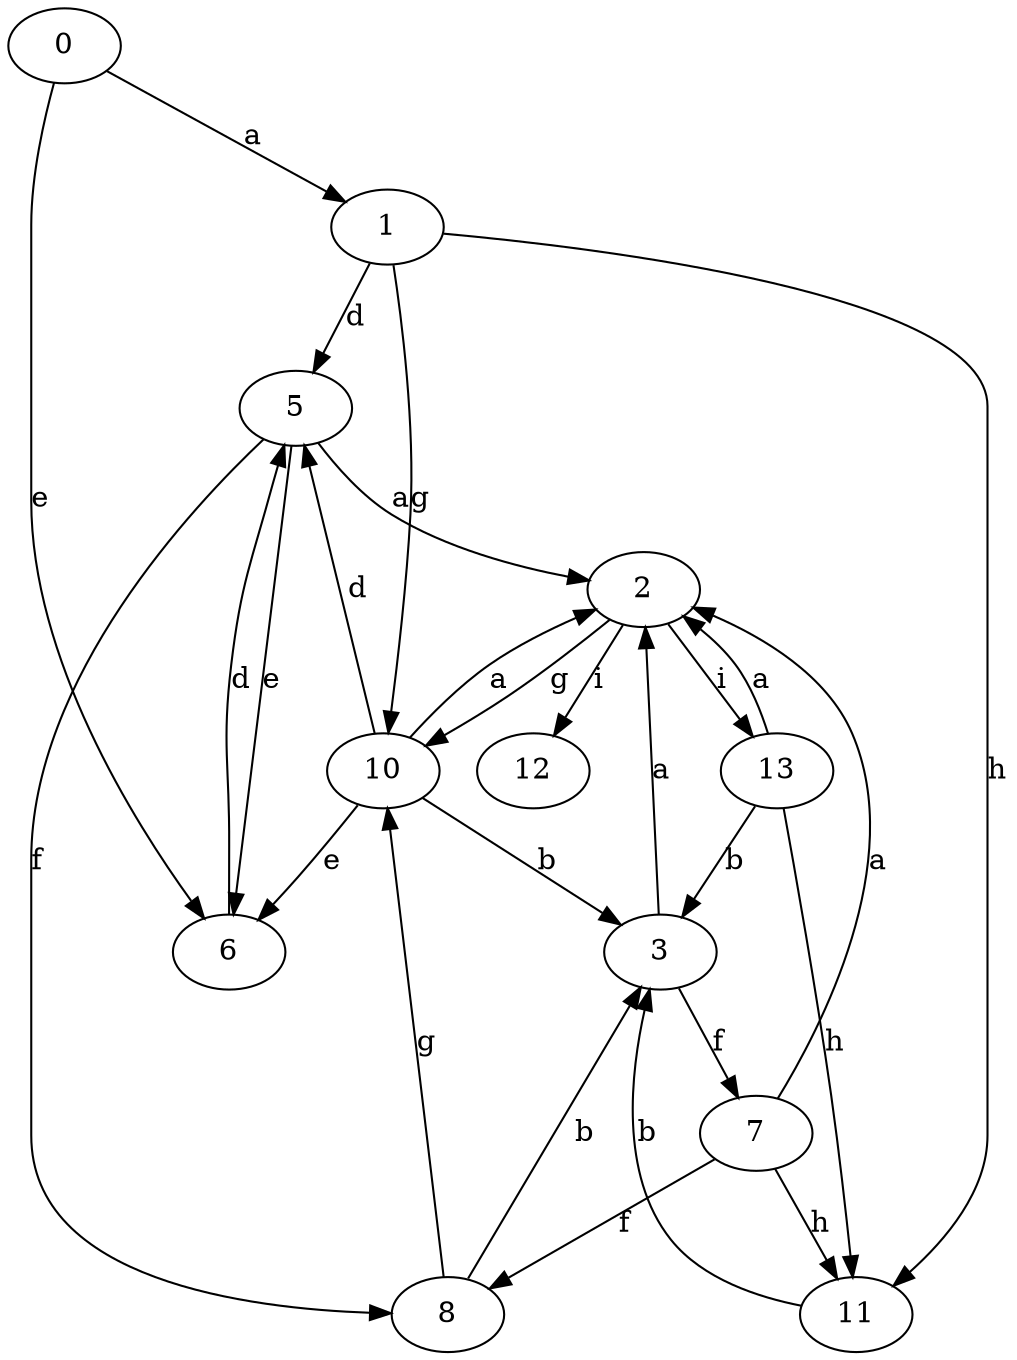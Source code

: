 strict digraph  {
1;
2;
3;
0;
5;
6;
7;
8;
10;
11;
12;
13;
1 -> 5  [label=d];
1 -> 10  [label=g];
1 -> 11  [label=h];
2 -> 10  [label=g];
2 -> 12  [label=i];
2 -> 13  [label=i];
3 -> 2  [label=a];
3 -> 7  [label=f];
0 -> 1  [label=a];
0 -> 6  [label=e];
5 -> 2  [label=a];
5 -> 6  [label=e];
5 -> 8  [label=f];
6 -> 5  [label=d];
7 -> 2  [label=a];
7 -> 8  [label=f];
7 -> 11  [label=h];
8 -> 3  [label=b];
8 -> 10  [label=g];
10 -> 2  [label=a];
10 -> 3  [label=b];
10 -> 5  [label=d];
10 -> 6  [label=e];
11 -> 3  [label=b];
13 -> 2  [label=a];
13 -> 3  [label=b];
13 -> 11  [label=h];
}
